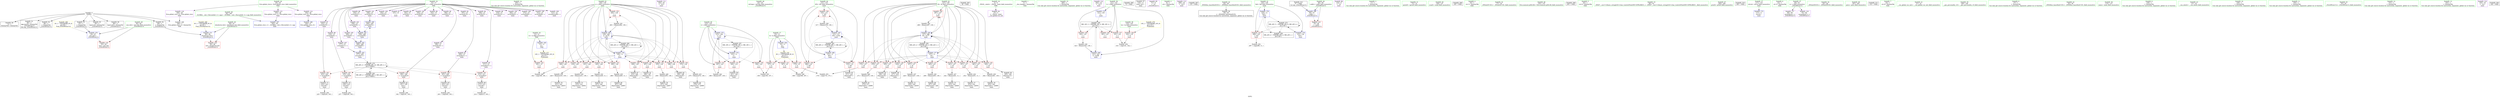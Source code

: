 digraph "SVFG" {
	label="SVFG";

	Node0x55f4d2083cb0 [shape=record,color=grey,label="{NodeID: 0\nNullPtr}"];
	Node0x55f4d2083cb0 -> Node0x55f4d2090b40[style=solid];
	Node0x55f4d2083cb0 -> Node0x55f4d2090c40[style=solid];
	Node0x55f4d2083cb0 -> Node0x55f4d2090d10[style=solid];
	Node0x55f4d2083cb0 -> Node0x55f4d2090de0[style=solid];
	Node0x55f4d2083cb0 -> Node0x55f4d2090eb0[style=solid];
	Node0x55f4d2083cb0 -> Node0x55f4d2090f80[style=solid];
	Node0x55f4d2083cb0 -> Node0x55f4d2091050[style=solid];
	Node0x55f4d2083cb0 -> Node0x55f4d2097ce0[style=solid];
	Node0x55f4d20986d0 [shape=record,color=blue,label="{NodeID: 180\n248\<--250\narrayidx53\<--\nmain\n}"];
	Node0x55f4d20986d0 -> Node0x55f4d20987a0[style=dashed];
	Node0x55f4d2090200 [shape=record,color=purple,label="{NodeID: 97\n222\<--15\narrayidx35\<--s\nmain\n}"];
	Node0x55f4d2090200 -> Node0x55f4d2097740[style=solid];
	Node0x55f4d2083a90 [shape=record,color=green,label="{NodeID: 14\n250\<--1\n\<--dummyObj\nCan only get source location for instruction, argument, global var or function.}"];
	Node0x55f4d20ae440 [shape=record,color=yellow,style=double,label="{NodeID: 277\n10V_1 = ENCHI(MR_10V_0)\npts\{14 \}\nFun[main]}"];
	Node0x55f4d20ae440 -> Node0x55f4d20956c0[style=dashed];
	Node0x55f4d208fd40 [shape=record,color=purple,label="{NodeID: 111\n164\<--20\n\<--.str.2\nmain\n}"];
	Node0x55f4d208e7b0 [shape=record,color=green,label="{NodeID: 28\n62\<--63\nref.tmp\<--ref.tmp_field_insensitive\n_Z3strB5cxx11i\n}"];
	Node0x55f4d2095930 [shape=record,color=red,label="{NodeID: 125\n94\<--66\nsel\<--ehselector.slot\n_Z3strB5cxx11i\n}"];
	Node0x55f4d208f3b0 [shape=record,color=green,label="{NodeID: 42\n127\<--128\ni6\<--i6_field_insensitive\nmain\n}"];
	Node0x55f4d208f3b0 -> Node0x55f4d2096080[style=solid];
	Node0x55f4d208f3b0 -> Node0x55f4d2096150[style=solid];
	Node0x55f4d208f3b0 -> Node0x55f4d2096220[style=solid];
	Node0x55f4d208f3b0 -> Node0x55f4d20962f0[style=solid];
	Node0x55f4d208f3b0 -> Node0x55f4d20963c0[style=solid];
	Node0x55f4d208f3b0 -> Node0x55f4d2096490[style=solid];
	Node0x55f4d208f3b0 -> Node0x55f4d2096560[style=solid];
	Node0x55f4d208f3b0 -> Node0x55f4d2096630[style=solid];
	Node0x55f4d208f3b0 -> Node0x55f4d2096700[style=solid];
	Node0x55f4d208f3b0 -> Node0x55f4d20967d0[style=solid];
	Node0x55f4d208f3b0 -> Node0x55f4d20968a0[style=solid];
	Node0x55f4d208f3b0 -> Node0x55f4d2098460[style=solid];
	Node0x55f4d208f3b0 -> Node0x55f4d2098ae0[style=solid];
	Node0x55f4d20bac00 [shape=record,color=black,label="{NodeID: 305\n38 = PHI()\n}"];
	Node0x55f4d2096490 [shape=record,color=red,label="{NodeID: 139\n227\<--127\n\<--i6\nmain\n}"];
	Node0x55f4d2096490 -> Node0x55f4d209ce10[style=solid];
	Node0x55f4d2091050 [shape=record,color=black,label="{NodeID: 56\n96\<--3\nlpad.val2\<--dummyVal\n_Z3strB5cxx11i\n}"];
	Node0x55f4d209cc90 [shape=record,color=grey,label="{NodeID: 236\n262 = Binary(261, 139, )\n}"];
	Node0x55f4d209cc90 -> Node0x55f4d2092330[style=solid];
	Node0x55f4d2096ff0 [shape=record,color=red,label="{NodeID: 153\n265\<--129\n\<--j\nmain\n}"];
	Node0x55f4d2096ff0 -> Node0x55f4d209cb10[style=solid];
	Node0x55f4d2091be0 [shape=record,color=black,label="{NodeID: 70\n221\<--220\nidxprom34\<--add33\nmain\n}"];
	Node0x55f4d2094730 [shape=record,color=grey,label="{NodeID: 250\n225 = cmp(224, 193, )\n}"];
	Node0x55f4d2097be0 [shape=record,color=blue,label="{NodeID: 167\n345\<--28\nllvm.global_ctors_1\<--_GLOBAL__sub_I_Burunduk1_0_1.cpp\nGlob }"];
	Node0x55f4d2092740 [shape=record,color=purple,label="{NodeID: 84\n37\<--4\n\<--_ZStL8__ioinit\n__cxx_global_var_init\n}"];
	Node0x55f4d2082810 [shape=record,color=green,label="{NodeID: 1\n7\<--1\n__dso_handle\<--dummyObj\nGlob }"];
	Node0x55f4d20987a0 [shape=record,color=blue,label="{NodeID: 181\n258\<--260\narrayidx59\<--\nmain\n}"];
	Node0x55f4d20987a0 -> Node0x55f4d2098870[style=dashed];
	Node0x55f4d20902d0 [shape=record,color=purple,label="{NodeID: 98\n230\<--15\narrayidx41\<--s\nmain\n}"];
	Node0x55f4d2083b60 [shape=record,color=green,label="{NodeID: 15\n260\<--1\n\<--dummyObj\nCan only get source location for instruction, argument, global var or function.}"];
	Node0x55f4d208fe10 [shape=record,color=purple,label="{NodeID: 112\n292\<--22\n\<--.str.3\nmain\n}"];
	Node0x55f4d208e840 [shape=record,color=green,label="{NodeID: 29\n64\<--65\nexn.slot\<--exn.slot_field_insensitive\n_Z3strB5cxx11i\n}"];
	Node0x55f4d208e840 -> Node0x55f4d2095860[style=solid];
	Node0x55f4d208e840 -> Node0x55f4d2097eb0[style=solid];
	Node0x55f4d2095a00 [shape=record,color=red,label="{NodeID: 126\n142\<--119\n\<--tn\nmain\n}"];
	Node0x55f4d2095a00 -> Node0x55f4d2094d30[style=solid];
	Node0x55f4d208f480 [shape=record,color=green,label="{NodeID: 43\n129\<--130\nj\<--j_field_insensitive\nmain\n}"];
	Node0x55f4d208f480 -> Node0x55f4d2096970[style=solid];
	Node0x55f4d208f480 -> Node0x55f4d2096a40[style=solid];
	Node0x55f4d208f480 -> Node0x55f4d2096b10[style=solid];
	Node0x55f4d208f480 -> Node0x55f4d2096be0[style=solid];
	Node0x55f4d208f480 -> Node0x55f4d2096cb0[style=solid];
	Node0x55f4d208f480 -> Node0x55f4d2096d80[style=solid];
	Node0x55f4d208f480 -> Node0x55f4d2096e50[style=solid];
	Node0x55f4d208f480 -> Node0x55f4d2096f20[style=solid];
	Node0x55f4d208f480 -> Node0x55f4d2096ff0[style=solid];
	Node0x55f4d208f480 -> Node0x55f4d20970c0[style=solid];
	Node0x55f4d208f480 -> Node0x55f4d2097190[style=solid];
	Node0x55f4d208f480 -> Node0x55f4d2098530[style=solid];
	Node0x55f4d208f480 -> Node0x55f4d2098a10[style=solid];
	Node0x55f4d20bad00 [shape=record,color=black,label="{NodeID: 306\n72 = PHI()\n}"];
	Node0x55f4d2096560 [shape=record,color=red,label="{NodeID: 140\n241\<--127\n\<--i6\nmain\n}"];
	Node0x55f4d2096560 -> Node0x55f4d209bf10[style=solid];
	Node0x55f4d2091120 [shape=record,color=black,label="{NodeID: 57\n116\<--11\nmain_ret\<--\nmain\n}"];
	Node0x55f4d209ce10 [shape=record,color=grey,label="{NodeID: 237\n228 = Binary(227, 139, )\n}"];
	Node0x55f4d209ce10 -> Node0x55f4d2091d80[style=solid];
	Node0x55f4d20970c0 [shape=record,color=red,label="{NodeID: 154\n274\<--129\n\<--j\nmain\n}"];
	Node0x55f4d20970c0 -> Node0x55f4d209c810[style=solid];
	Node0x55f4d2091cb0 [shape=record,color=black,label="{NodeID: 71\n224\<--223\nconv36\<--\nmain\n}"];
	Node0x55f4d2091cb0 -> Node0x55f4d2094730[style=solid];
	Node0x55f4d20948b0 [shape=record,color=grey,label="{NodeID: 251\n158 = cmp(156, 157, )\n}"];
	Node0x55f4d2097ce0 [shape=record,color=blue, style = dotted,label="{NodeID: 168\n346\<--3\nllvm.global_ctors_2\<--dummyVal\nGlob }"];
	Node0x55f4d2092810 [shape=record,color=purple,label="{NodeID: 85\n71\<--8\n\<--.str\n_Z3strB5cxx11i\n}"];
	Node0x55f4d2074c60 [shape=record,color=green,label="{NodeID: 2\n8\<--1\n.str\<--dummyObj\nGlob }"];
	Node0x55f4d2098870 [shape=record,color=blue,label="{NodeID: 182\n268\<--260\narrayidx65\<--\nmain\n}"];
	Node0x55f4d2098870 -> Node0x55f4d2098940[style=dashed];
	Node0x55f4d20903a0 [shape=record,color=purple,label="{NodeID: 99\n234\<--15\narrayidx44\<--s\nmain\n}"];
	Node0x55f4d20903a0 -> Node0x55f4d2097810[style=solid];
	Node0x55f4d2082990 [shape=record,color=green,label="{NodeID: 16\n4\<--6\n_ZStL8__ioinit\<--_ZStL8__ioinit_field_insensitive\nGlob }"];
	Node0x55f4d2082990 -> Node0x55f4d2092740[style=solid];
	Node0x55f4d20ae600 [shape=record,color=yellow,style=double,label="{NodeID: 279\n14V_1 = ENCHI(MR_14V_0)\npts\{120 \}\nFun[main]}"];
	Node0x55f4d20ae600 -> Node0x55f4d2095a00[style=dashed];
	Node0x55f4d208fee0 [shape=record,color=purple,label="{NodeID: 113\n299\<--24\n\<--.str.4\nmain\n}"];
	Node0x55f4d208e8d0 [shape=record,color=green,label="{NodeID: 30\n66\<--67\nehselector.slot\<--ehselector.slot_field_insensitive\n_Z3strB5cxx11i\n}"];
	Node0x55f4d208e8d0 -> Node0x55f4d2095930[style=solid];
	Node0x55f4d208e8d0 -> Node0x55f4d2097f80[style=solid];
	Node0x55f4d2095ad0 [shape=record,color=red,label="{NodeID: 127\n141\<--121\n\<--t\nmain\n}"];
	Node0x55f4d2095ad0 -> Node0x55f4d2094d30[style=solid];
	Node0x55f4d208f550 [shape=record,color=green,label="{NodeID: 44\n131\<--132\ni83\<--i83_field_insensitive\nmain\n}"];
	Node0x55f4d208f550 -> Node0x55f4d2097260[style=solid];
	Node0x55f4d208f550 -> Node0x55f4d2097330[style=solid];
	Node0x55f4d208f550 -> Node0x55f4d2097400[style=solid];
	Node0x55f4d208f550 -> Node0x55f4d2098bb0[style=solid];
	Node0x55f4d208f550 -> Node0x55f4d2098c80[style=solid];
	Node0x55f4d20bae00 [shape=record,color=black,label="{NodeID: 307\n135 = PHI()\n}"];
	Node0x55f4d2096630 [shape=record,color=red,label="{NodeID: 141\n251\<--127\n\<--i6\nmain\n}"];
	Node0x55f4d2096630 -> Node0x55f4d209c690[style=solid];
	Node0x55f4d20911f0 [shape=record,color=black,label="{NodeID: 58\n39\<--40\n\<--_ZNSt8ios_base4InitD1Ev\nCan only get source location for instruction, argument, global var or function.}"];
	Node0x55f4d209cf90 [shape=record,color=grey,label="{NodeID: 238\n323 = Binary(322, 139, )\n}"];
	Node0x55f4d209cf90 -> Node0x55f4d2098d50[style=solid];
	Node0x55f4d2097190 [shape=record,color=red,label="{NodeID: 155\n282\<--129\n\<--j\nmain\n}"];
	Node0x55f4d2097190 -> Node0x55f4d209d410[style=solid];
	Node0x55f4d2091d80 [shape=record,color=black,label="{NodeID: 72\n229\<--228\nidxprom40\<--add39\nmain\n}"];
	Node0x55f4d2094a30 [shape=record,color=grey,label="{NodeID: 252\n297 = cmp(296, 11, )\n}"];
	Node0x55f4d2097de0 [shape=record,color=blue,label="{NodeID: 169\n58\<--57\ni.addr\<--i\n_Z3strB5cxx11i\n}"];
	Node0x55f4d2097de0 -> Node0x55f4d2095790[style=dashed];
	Node0x55f4d20928e0 [shape=record,color=purple,label="{NodeID: 86\n134\<--8\n\<--.str\nmain\n}"];
	Node0x55f4d2083d40 [shape=record,color=green,label="{NodeID: 3\n11\<--1\n\<--dummyObj\nCan only get source location for instruction, argument, global var or function.}"];
	Node0x55f4d2098940 [shape=record,color=blue,label="{NodeID: 183\n277\<--250\narrayidx71\<--\nmain\n}"];
	Node0x55f4d2098940 -> Node0x55f4d20ad420[style=dashed];
	Node0x55f4d2090470 [shape=record,color=purple,label="{NodeID: 100\n244\<--15\narrayidx50\<--s\nmain\n}"];
	Node0x55f4d2082a60 [shape=record,color=green,label="{NodeID: 17\n10\<--12\nh\<--h_field_insensitive\nGlob }"];
	Node0x55f4d2082a60 -> Node0x55f4d2095450[style=solid];
	Node0x55f4d2082a60 -> Node0x55f4d2095520[style=solid];
	Node0x55f4d2082a60 -> Node0x55f4d20955f0[style=solid];
	Node0x55f4d2082a60 -> Node0x55f4d20978e0[style=solid];
	Node0x55f4d208ffb0 [shape=record,color=purple,label="{NodeID: 114\n344\<--26\nllvm.global_ctors_0\<--llvm.global_ctors\nGlob }"];
	Node0x55f4d208ffb0 -> Node0x55f4d2097ae0[style=solid];
	Node0x55f4d208e9a0 [shape=record,color=green,label="{NodeID: 31\n73\<--74\nsprintf\<--sprintf_field_insensitive\n}"];
	Node0x55f4d2095ba0 [shape=record,color=red,label="{NodeID: 128\n291\<--121\n\<--t\nmain\n}"];
	Node0x55f4d208f620 [shape=record,color=green,label="{NodeID: 45\n136\<--137\nscanf\<--scanf_field_insensitive\n}"];
	Node0x55f4d20baf00 [shape=record,color=black,label="{NodeID: 308\n165 = PHI()\n}"];
	Node0x55f4d2096700 [shape=record,color=red,label="{NodeID: 142\n261\<--127\n\<--i6\nmain\n}"];
	Node0x55f4d2096700 -> Node0x55f4d209cc90[style=solid];
	Node0x55f4d20912f0 [shape=record,color=black,label="{NodeID: 59\n161\<--160\nidxprom\<--\nmain\n}"];
	Node0x55f4d209d110 [shape=record,color=grey,label="{NodeID: 239\n232 = Binary(231, 139, )\n}"];
	Node0x55f4d209d110 -> Node0x55f4d2091e50[style=solid];
	Node0x55f4d2097260 [shape=record,color=red,label="{NodeID: 156\n306\<--131\n\<--i83\nmain\n}"];
	Node0x55f4d2097260 -> Node0x55f4d2094130[style=solid];
	Node0x55f4d2091e50 [shape=record,color=black,label="{NodeID: 73\n233\<--232\nidxprom43\<--add42\nmain\n}"];
	Node0x55f4d2094bb0 [shape=record,color=grey,label="{NodeID: 253\n176 = cmp(174, 175, )\n}"];
	Node0x55f4d2097eb0 [shape=record,color=blue,label="{NodeID: 170\n64\<--87\nexn.slot\<--\n_Z3strB5cxx11i\n}"];
	Node0x55f4d2097eb0 -> Node0x55f4d2095860[style=dashed];
	Node0x55f4d20929b0 [shape=record,color=purple,label="{NodeID: 87\n147\<--15\n\<--s\nmain\n}"];
	Node0x55f4d2083dd0 [shape=record,color=green,label="{NodeID: 4\n18\<--1\n.str.1\<--dummyObj\nGlob }"];
	Node0x55f4d2098a10 [shape=record,color=blue,label="{NodeID: 184\n129\<--283\nj\<--inc74\nmain\n}"];
	Node0x55f4d2098a10 -> Node0x55f4d2096970[style=dashed];
	Node0x55f4d2098a10 -> Node0x55f4d2096a40[style=dashed];
	Node0x55f4d2098a10 -> Node0x55f4d2096b10[style=dashed];
	Node0x55f4d2098a10 -> Node0x55f4d2096be0[style=dashed];
	Node0x55f4d2098a10 -> Node0x55f4d2096cb0[style=dashed];
	Node0x55f4d2098a10 -> Node0x55f4d2096d80[style=dashed];
	Node0x55f4d2098a10 -> Node0x55f4d2096e50[style=dashed];
	Node0x55f4d2098a10 -> Node0x55f4d2096f20[style=dashed];
	Node0x55f4d2098a10 -> Node0x55f4d2096ff0[style=dashed];
	Node0x55f4d2098a10 -> Node0x55f4d20970c0[style=dashed];
	Node0x55f4d2098a10 -> Node0x55f4d2097190[style=dashed];
	Node0x55f4d2098a10 -> Node0x55f4d2098530[style=dashed];
	Node0x55f4d2098a10 -> Node0x55f4d2098a10[style=dashed];
	Node0x55f4d2098a10 -> Node0x55f4d20a8920[style=dashed];
	Node0x55f4d2090540 [shape=record,color=purple,label="{NodeID: 101\n248\<--15\narrayidx53\<--s\nmain\n}"];
	Node0x55f4d2090540 -> Node0x55f4d20986d0[style=solid];
	Node0x55f4d2082b30 [shape=record,color=green,label="{NodeID: 18\n13\<--14\nw\<--w_field_insensitive\nGlob }"];
	Node0x55f4d2082b30 -> Node0x55f4d20956c0[style=solid];
	Node0x55f4d2082b30 -> Node0x55f4d20979e0[style=solid];
	Node0x55f4d2095120 [shape=record,color=purple,label="{NodeID: 115\n345\<--26\nllvm.global_ctors_1\<--llvm.global_ctors\nGlob }"];
	Node0x55f4d2095120 -> Node0x55f4d2097be0[style=solid];
	Node0x55f4d208eaa0 [shape=record,color=green,label="{NodeID: 32\n77\<--78\n_ZNSaIcEC1Ev\<--_ZNSaIcEC1Ev_field_insensitive\n}"];
	Node0x55f4d2095c70 [shape=record,color=red,label="{NodeID: 129\n322\<--121\n\<--t\nmain\n}"];
	Node0x55f4d2095c70 -> Node0x55f4d209cf90[style=solid];
	Node0x55f4d208f720 [shape=record,color=green,label="{NodeID: 46\n152\<--153\nllvm.memset.p0i8.i64\<--llvm.memset.p0i8.i64_field_insensitive\n}"];
	Node0x55f4d20bb000 [shape=record,color=black,label="{NodeID: 309\n293 = PHI()\n}"];
	Node0x55f4d20967d0 [shape=record,color=red,label="{NodeID: 143\n270\<--127\n\<--i6\nmain\n}"];
	Node0x55f4d20967d0 -> Node0x55f4d209d290[style=solid];
	Node0x55f4d20913c0 [shape=record,color=black,label="{NodeID: 60\n185\<--184\nidxprom13\<--\nmain\n}"];
	Node0x55f4d209d290 [shape=record,color=grey,label="{NodeID: 240\n271 = Binary(270, 139, )\n}"];
	Node0x55f4d209d290 -> Node0x55f4d20924d0[style=solid];
	Node0x55f4d2097330 [shape=record,color=red,label="{NodeID: 157\n310\<--131\n\<--i83\nmain\n}"];
	Node0x55f4d2097330 -> Node0x55f4d2092670[style=solid];
	Node0x55f4d2091f20 [shape=record,color=black,label="{NodeID: 74\n236\<--235\nconv45\<--\nmain\n}"];
	Node0x55f4d2091f20 -> Node0x55f4d209d890[style=solid];
	Node0x55f4d2094d30 [shape=record,color=grey,label="{NodeID: 254\n143 = cmp(141, 142, )\n}"];
	Node0x55f4d2097f80 [shape=record,color=blue,label="{NodeID: 171\n66\<--89\nehselector.slot\<--\n_Z3strB5cxx11i\n}"];
	Node0x55f4d2097f80 -> Node0x55f4d2095930[style=dashed];
	Node0x55f4d2092a80 [shape=record,color=purple,label="{NodeID: 88\n162\<--15\narrayidx\<--s\nmain\n}"];
	Node0x55f4d2082480 [shape=record,color=green,label="{NodeID: 5\n20\<--1\n.str.2\<--dummyObj\nGlob }"];
	Node0x55f4d2098ae0 [shape=record,color=blue,label="{NodeID: 185\n127\<--288\ni6\<--inc77\nmain\n}"];
	Node0x55f4d2098ae0 -> Node0x55f4d2096080[style=dashed];
	Node0x55f4d2098ae0 -> Node0x55f4d2096150[style=dashed];
	Node0x55f4d2098ae0 -> Node0x55f4d2096220[style=dashed];
	Node0x55f4d2098ae0 -> Node0x55f4d20962f0[style=dashed];
	Node0x55f4d2098ae0 -> Node0x55f4d20963c0[style=dashed];
	Node0x55f4d2098ae0 -> Node0x55f4d2096490[style=dashed];
	Node0x55f4d2098ae0 -> Node0x55f4d2096560[style=dashed];
	Node0x55f4d2098ae0 -> Node0x55f4d2096630[style=dashed];
	Node0x55f4d2098ae0 -> Node0x55f4d2096700[style=dashed];
	Node0x55f4d2098ae0 -> Node0x55f4d20967d0[style=dashed];
	Node0x55f4d2098ae0 -> Node0x55f4d20968a0[style=dashed];
	Node0x55f4d2098ae0 -> Node0x55f4d2098ae0[style=dashed];
	Node0x55f4d2098ae0 -> Node0x55f4d20a8420[style=dashed];
	Node0x55f4d2090610 [shape=record,color=purple,label="{NodeID: 102\n254\<--15\narrayidx56\<--s\nmain\n}"];
	Node0x55f4d2082c00 [shape=record,color=green,label="{NodeID: 19\n15\<--17\ns\<--s_field_insensitive\nGlob }"];
	Node0x55f4d2082c00 -> Node0x55f4d20929b0[style=solid];
	Node0x55f4d2082c00 -> Node0x55f4d2092a80[style=solid];
	Node0x55f4d2082c00 -> Node0x55f4d2092b50[style=solid];
	Node0x55f4d2082c00 -> Node0x55f4d2092c20[style=solid];
	Node0x55f4d2082c00 -> Node0x55f4d2092cf0[style=solid];
	Node0x55f4d2082c00 -> Node0x55f4d2092dc0[style=solid];
	Node0x55f4d2082c00 -> Node0x55f4d2092e90[style=solid];
	Node0x55f4d2082c00 -> Node0x55f4d2092f60[style=solid];
	Node0x55f4d2082c00 -> Node0x55f4d2093030[style=solid];
	Node0x55f4d2082c00 -> Node0x55f4d2090130[style=solid];
	Node0x55f4d2082c00 -> Node0x55f4d2090200[style=solid];
	Node0x55f4d2082c00 -> Node0x55f4d20902d0[style=solid];
	Node0x55f4d2082c00 -> Node0x55f4d20903a0[style=solid];
	Node0x55f4d2082c00 -> Node0x55f4d2090470[style=solid];
	Node0x55f4d2082c00 -> Node0x55f4d2090540[style=solid];
	Node0x55f4d2082c00 -> Node0x55f4d2090610[style=solid];
	Node0x55f4d2082c00 -> Node0x55f4d20906e0[style=solid];
	Node0x55f4d2082c00 -> Node0x55f4d20907b0[style=solid];
	Node0x55f4d2082c00 -> Node0x55f4d2090880[style=solid];
	Node0x55f4d2082c00 -> Node0x55f4d208f930[style=solid];
	Node0x55f4d2082c00 -> Node0x55f4d208fa00[style=solid];
	Node0x55f4d2082c00 -> Node0x55f4d208fad0[style=solid];
	Node0x55f4d2082c00 -> Node0x55f4d208fba0[style=solid];
	Node0x55f4d20951b0 [shape=record,color=purple,label="{NodeID: 116\n346\<--26\nllvm.global_ctors_2\<--llvm.global_ctors\nGlob }"];
	Node0x55f4d20951b0 -> Node0x55f4d2097ce0[style=solid];
	Node0x55f4d208eba0 [shape=record,color=green,label="{NodeID: 33\n80\<--81\n_ZNSt7__cxx1112basic_stringIcSt11char_traitsIcESaIcEEC1EPKcRKS3_\<--_ZNSt7__cxx1112basic_stringIcSt11char_traitsIcESaIcEEC1EPKcRKS3__field_insensitive\n}"];
	Node0x55f4d2095d40 [shape=record,color=red,label="{NodeID: 130\n156\<--123\n\<--i\nmain\n}"];
	Node0x55f4d2095d40 -> Node0x55f4d20948b0[style=solid];
	Node0x55f4d208f820 [shape=record,color=green,label="{NodeID: 47\n294\<--295\nprintf\<--printf_field_insensitive\n}"];
	Node0x55f4d20bb100 [shape=record,color=black,label="{NodeID: 310\n300 = PHI()\n}"];
	Node0x55f4d209bf10 [shape=record,color=grey,label="{NodeID: 227\n242 = Binary(241, 11, )\n}"];
	Node0x55f4d209bf10 -> Node0x55f4d2091ff0[style=solid];
	Node0x55f4d20968a0 [shape=record,color=red,label="{NodeID: 144\n287\<--127\n\<--i6\nmain\n}"];
	Node0x55f4d20968a0 -> Node0x55f4d209d710[style=solid];
	Node0x55f4d2091490 [shape=record,color=black,label="{NodeID: 61\n188\<--187\nidxprom15\<--\nmain\n}"];
	Node0x55f4d209d410 [shape=record,color=grey,label="{NodeID: 241\n283 = Binary(282, 139, )\n}"];
	Node0x55f4d209d410 -> Node0x55f4d2098a10[style=solid];
	Node0x55f4d2097400 [shape=record,color=red,label="{NodeID: 158\n316\<--131\n\<--i83\nmain\n}"];
	Node0x55f4d2097400 -> Node0x55f4d209c090[style=solid];
	Node0x55f4d2091ff0 [shape=record,color=black,label="{NodeID: 75\n243\<--242\nidxprom49\<--add48\nmain\n}"];
	Node0x55f4d2098050 [shape=record,color=blue,label="{NodeID: 172\n117\<--11\nretval\<--\nmain\n}"];
	Node0x55f4d2092b50 [shape=record,color=purple,label="{NodeID: 89\n163\<--15\narraydecay\<--s\nmain\n}"];
	Node0x55f4d2082510 [shape=record,color=green,label="{NodeID: 6\n22\<--1\n.str.3\<--dummyObj\nGlob }"];
	Node0x55f4d2098bb0 [shape=record,color=blue,label="{NodeID: 186\n131\<--11\ni83\<--\nmain\n}"];
	Node0x55f4d2098bb0 -> Node0x55f4d2097260[style=dashed];
	Node0x55f4d2098bb0 -> Node0x55f4d2097330[style=dashed];
	Node0x55f4d2098bb0 -> Node0x55f4d2097400[style=dashed];
	Node0x55f4d2098bb0 -> Node0x55f4d2098c80[style=dashed];
	Node0x55f4d2098bb0 -> Node0x55f4d20a8e20[style=dashed];
	Node0x55f4d20906e0 [shape=record,color=purple,label="{NodeID: 103\n258\<--15\narrayidx59\<--s\nmain\n}"];
	Node0x55f4d20906e0 -> Node0x55f4d20987a0[style=solid];
	Node0x55f4d2082cd0 [shape=record,color=green,label="{NodeID: 20\n26\<--30\nllvm.global_ctors\<--llvm.global_ctors_field_insensitive\nGlob }"];
	Node0x55f4d2082cd0 -> Node0x55f4d208ffb0[style=solid];
	Node0x55f4d2082cd0 -> Node0x55f4d2095120[style=solid];
	Node0x55f4d2082cd0 -> Node0x55f4d20951b0[style=solid];
	Node0x55f4d20952b0 [shape=record,color=purple,label="{NodeID: 117\n69\<--60\narraydecay\<--s\n_Z3strB5cxx11i\n}"];
	Node0x55f4d208eca0 [shape=record,color=green,label="{NodeID: 34\n83\<--84\n_ZNSaIcED1Ev\<--_ZNSaIcED1Ev_field_insensitive\n}"];
	Node0x55f4d2095e10 [shape=record,color=red,label="{NodeID: 131\n160\<--123\n\<--i\nmain\n}"];
	Node0x55f4d2095e10 -> Node0x55f4d20912f0[style=solid];
	Node0x55f4d2090940 [shape=record,color=green,label="{NodeID: 48\n301\<--302\nputs\<--puts_field_insensitive\n}"];
	Node0x55f4d20bb200 [shape=record,color=black,label="{NodeID: 311\n314 = PHI()\n}"];
	Node0x55f4d209c090 [shape=record,color=grey,label="{NodeID: 228\n317 = Binary(316, 139, )\n}"];
	Node0x55f4d209c090 -> Node0x55f4d2098c80[style=solid];
	Node0x55f4d2096970 [shape=record,color=red,label="{NodeID: 145\n180\<--129\n\<--j\nmain\n}"];
	Node0x55f4d2096970 -> Node0x55f4d2094430[style=solid];
	Node0x55f4d2091560 [shape=record,color=black,label="{NodeID: 62\n191\<--190\nconv\<--\nmain\n}"];
	Node0x55f4d2091560 -> Node0x55f4d20945b0[style=solid];
	Node0x55f4d209d590 [shape=record,color=grey,label="{NodeID: 242\n168 = Binary(167, 139, )\n}"];
	Node0x55f4d209d590 -> Node0x55f4d20982c0[style=solid];
	Node0x55f4d20974d0 [shape=record,color=red,label="{NodeID: 159\n190\<--189\n\<--arrayidx16\nmain\n}"];
	Node0x55f4d20974d0 -> Node0x55f4d2091560[style=solid];
	Node0x55f4d20920c0 [shape=record,color=black,label="{NodeID: 76\n247\<--246\nidxprom52\<--add51\nmain\n}"];
	Node0x55f4d20a7520 [shape=record,color=black,label="{NodeID: 256\nMR_16V_3 = PHI(MR_16V_4, MR_16V_2, )\npts\{122 \}\n}"];
	Node0x55f4d20a7520 -> Node0x55f4d2095ad0[style=dashed];
	Node0x55f4d20a7520 -> Node0x55f4d2095ba0[style=dashed];
	Node0x55f4d20a7520 -> Node0x55f4d2095c70[style=dashed];
	Node0x55f4d20a7520 -> Node0x55f4d2098d50[style=dashed];
	Node0x55f4d2098120 [shape=record,color=blue,label="{NodeID: 173\n121\<--139\nt\<--\nmain\n}"];
	Node0x55f4d2098120 -> Node0x55f4d20a7520[style=dashed];
	Node0x55f4d2092c20 [shape=record,color=purple,label="{NodeID: 90\n186\<--15\narrayidx14\<--s\nmain\n}"];
	Node0x55f4d20825a0 [shape=record,color=green,label="{NodeID: 7\n24\<--1\n.str.4\<--dummyObj\nGlob }"];
	Node0x55f4d2098c80 [shape=record,color=blue,label="{NodeID: 187\n131\<--317\ni83\<--inc92\nmain\n}"];
	Node0x55f4d2098c80 -> Node0x55f4d2097260[style=dashed];
	Node0x55f4d2098c80 -> Node0x55f4d2097330[style=dashed];
	Node0x55f4d2098c80 -> Node0x55f4d2097400[style=dashed];
	Node0x55f4d2098c80 -> Node0x55f4d2098c80[style=dashed];
	Node0x55f4d2098c80 -> Node0x55f4d20a8e20[style=dashed];
	Node0x55f4d20907b0 [shape=record,color=purple,label="{NodeID: 104\n264\<--15\narrayidx62\<--s\nmain\n}"];
	Node0x55f4d2082da0 [shape=record,color=green,label="{NodeID: 21\n31\<--32\n__cxx_global_var_init\<--__cxx_global_var_init_field_insensitive\n}"];
	Node0x55f4d2095380 [shape=record,color=purple,label="{NodeID: 118\n75\<--60\narraydecay1\<--s\n_Z3strB5cxx11i\n}"];
	Node0x55f4d208eda0 [shape=record,color=green,label="{NodeID: 35\n108\<--109\n__gxx_personality_v0\<--__gxx_personality_v0_field_insensitive\n}"];
	Node0x55f4d2095ee0 [shape=record,color=red,label="{NodeID: 132\n167\<--123\n\<--i\nmain\n}"];
	Node0x55f4d2095ee0 -> Node0x55f4d209d590[style=solid];
	Node0x55f4d2090a40 [shape=record,color=green,label="{NodeID: 49\n28\<--340\n_GLOBAL__sub_I_Burunduk1_0_1.cpp\<--_GLOBAL__sub_I_Burunduk1_0_1.cpp_field_insensitive\n}"];
	Node0x55f4d2090a40 -> Node0x55f4d2097be0[style=solid];
	Node0x55f4d20bb300 [shape=record,color=black,label="{NodeID: 312\n57 = PHI()\n1st arg _Z3strB5cxx11i }"];
	Node0x55f4d20bb300 -> Node0x55f4d2097de0[style=solid];
	Node0x55f4d209c210 [shape=record,color=grey,label="{NodeID: 229\n256 = Binary(255, 139, )\n}"];
	Node0x55f4d209c210 -> Node0x55f4d2092260[style=solid];
	Node0x55f4d2096a40 [shape=record,color=red,label="{NodeID: 146\n187\<--129\n\<--j\nmain\n}"];
	Node0x55f4d2096a40 -> Node0x55f4d2091490[style=solid];
	Node0x55f4d2091630 [shape=record,color=black,label="{NodeID: 63\n196\<--195\nidxprom18\<--\nmain\n}"];
	Node0x55f4d209d710 [shape=record,color=grey,label="{NodeID: 243\n288 = Binary(287, 139, )\n}"];
	Node0x55f4d209d710 -> Node0x55f4d2098ae0[style=solid];
	Node0x55f4d20975a0 [shape=record,color=red,label="{NodeID: 160\n201\<--200\n\<--arrayidx21\nmain\n}"];
	Node0x55f4d20975a0 -> Node0x55f4d20917d0[style=solid];
	Node0x55f4d2092190 [shape=record,color=black,label="{NodeID: 77\n253\<--252\nidxprom55\<--add54\nmain\n}"];
	Node0x55f4d20a7a20 [shape=record,color=black,label="{NodeID: 257\nMR_18V_2 = PHI(MR_18V_4, MR_18V_1, )\npts\{124 \}\n}"];
	Node0x55f4d20a7a20 -> Node0x55f4d20981f0[style=dashed];
	Node0x55f4d20981f0 [shape=record,color=blue,label="{NodeID: 174\n123\<--11\ni\<--\nmain\n}"];
	Node0x55f4d20981f0 -> Node0x55f4d2095d40[style=dashed];
	Node0x55f4d20981f0 -> Node0x55f4d2095e10[style=dashed];
	Node0x55f4d20981f0 -> Node0x55f4d2095ee0[style=dashed];
	Node0x55f4d20981f0 -> Node0x55f4d20982c0[style=dashed];
	Node0x55f4d20981f0 -> Node0x55f4d20a7a20[style=dashed];
	Node0x55f4d2092cf0 [shape=record,color=purple,label="{NodeID: 91\n189\<--15\narrayidx16\<--s\nmain\n}"];
	Node0x55f4d2092cf0 -> Node0x55f4d20974d0[style=solid];
	Node0x55f4d20834c0 [shape=record,color=green,label="{NodeID: 8\n27\<--1\n\<--dummyObj\nCan only get source location for instruction, argument, global var or function.}"];
	Node0x55f4d2098d50 [shape=record,color=blue,label="{NodeID: 188\n121\<--323\nt\<--inc96\nmain\n}"];
	Node0x55f4d2098d50 -> Node0x55f4d20a7520[style=dashed];
	Node0x55f4d2090880 [shape=record,color=purple,label="{NodeID: 105\n268\<--15\narrayidx65\<--s\nmain\n}"];
	Node0x55f4d2090880 -> Node0x55f4d2098870[style=solid];
	Node0x55f4d2082e70 [shape=record,color=green,label="{NodeID: 22\n35\<--36\n_ZNSt8ios_base4InitC1Ev\<--_ZNSt8ios_base4InitC1Ev_field_insensitive\n}"];
	Node0x55f4d2095450 [shape=record,color=red,label="{NodeID: 119\n157\<--10\n\<--h\nmain\n}"];
	Node0x55f4d2095450 -> Node0x55f4d20948b0[style=solid];
	Node0x55f4d208eea0 [shape=record,color=green,label="{NodeID: 36\n114\<--115\nmain\<--main_field_insensitive\n}"];
	Node0x55f4d2095fb0 [shape=record,color=red,label="{NodeID: 133\n296\<--125\n\<--fail\nmain\n}"];
	Node0x55f4d2095fb0 -> Node0x55f4d2094a30[style=solid];
	Node0x55f4d2090b40 [shape=record,color=black,label="{NodeID: 50\n2\<--3\ndummyVal\<--dummyVal\n}"];
	Node0x55f4d209c390 [shape=record,color=grey,label="{NodeID: 230\n206 = Binary(205, 139, )\n}"];
	Node0x55f4d209c390 -> Node0x55f4d20918a0[style=solid];
	Node0x55f4d2096b10 [shape=record,color=red,label="{NodeID: 147\n198\<--129\n\<--j\nmain\n}"];
	Node0x55f4d2096b10 -> Node0x55f4d2091700[style=solid];
	Node0x55f4d2091700 [shape=record,color=black,label="{NodeID: 64\n199\<--198\nidxprom20\<--\nmain\n}"];
	Node0x55f4d209d890 [shape=record,color=grey,label="{NodeID: 244\n237 = cmp(236, 193, )\n}"];
	Node0x55f4d2097670 [shape=record,color=red,label="{NodeID: 161\n212\<--211\n\<--arrayidx27\nmain\n}"];
	Node0x55f4d2097670 -> Node0x55f4d2091a40[style=solid];
	Node0x55f4d2092260 [shape=record,color=black,label="{NodeID: 78\n257\<--256\nidxprom58\<--add57\nmain\n}"];
	Node0x55f4d20a7f20 [shape=record,color=black,label="{NodeID: 258\nMR_20V_2 = PHI(MR_20V_4, MR_20V_1, )\npts\{126 \}\n}"];
	Node0x55f4d20a7f20 -> Node0x55f4d2098390[style=dashed];
	Node0x55f4d20982c0 [shape=record,color=blue,label="{NodeID: 175\n123\<--168\ni\<--inc\nmain\n}"];
	Node0x55f4d20982c0 -> Node0x55f4d2095d40[style=dashed];
	Node0x55f4d20982c0 -> Node0x55f4d2095e10[style=dashed];
	Node0x55f4d20982c0 -> Node0x55f4d2095ee0[style=dashed];
	Node0x55f4d20982c0 -> Node0x55f4d20982c0[style=dashed];
	Node0x55f4d20982c0 -> Node0x55f4d20a7a20[style=dashed];
	Node0x55f4d2092dc0 [shape=record,color=purple,label="{NodeID: 92\n197\<--15\narrayidx19\<--s\nmain\n}"];
	Node0x55f4d2083550 [shape=record,color=green,label="{NodeID: 9\n139\<--1\n\<--dummyObj\nCan only get source location for instruction, argument, global var or function.}"];
	Node0x55f4d208f930 [shape=record,color=purple,label="{NodeID: 106\n273\<--15\narrayidx68\<--s\nmain\n}"];
	Node0x55f4d2082f40 [shape=record,color=green,label="{NodeID: 23\n41\<--42\n__cxa_atexit\<--__cxa_atexit_field_insensitive\n}"];
	Node0x55f4d2095520 [shape=record,color=red,label="{NodeID: 120\n175\<--10\n\<--h\nmain\n}"];
	Node0x55f4d2095520 -> Node0x55f4d2094bb0[style=solid];
	Node0x55f4d208efa0 [shape=record,color=green,label="{NodeID: 37\n117\<--118\nretval\<--retval_field_insensitive\nmain\n}"];
	Node0x55f4d208efa0 -> Node0x55f4d2098050[style=solid];
	Node0x55f4d2096080 [shape=record,color=red,label="{NodeID: 134\n174\<--127\n\<--i6\nmain\n}"];
	Node0x55f4d2096080 -> Node0x55f4d2094bb0[style=solid];
	Node0x55f4d2090c40 [shape=record,color=black,label="{NodeID: 51\n56\<--3\nagg.result\<--dummyVal\n_Z3strB5cxx11i\n0th arg _Z3strB5cxx11i }"];
	Node0x55f4d209c510 [shape=record,color=grey,label="{NodeID: 231\n246 = Binary(245, 11, )\n}"];
	Node0x55f4d209c510 -> Node0x55f4d20920c0[style=solid];
	Node0x55f4d2096be0 [shape=record,color=red,label="{NodeID: 148\n209\<--129\n\<--j\nmain\n}"];
	Node0x55f4d2096be0 -> Node0x55f4d2091970[style=solid];
	Node0x55f4d20917d0 [shape=record,color=black,label="{NodeID: 65\n202\<--201\nconv22\<--\nmain\n}"];
	Node0x55f4d20917d0 -> Node0x55f4d209da10[style=solid];
	Node0x55f4d209da10 [shape=record,color=grey,label="{NodeID: 245\n203 = cmp(202, 193, )\n}"];
	Node0x55f4d2097740 [shape=record,color=red,label="{NodeID: 162\n223\<--222\n\<--arrayidx35\nmain\n}"];
	Node0x55f4d2097740 -> Node0x55f4d2091cb0[style=solid];
	Node0x55f4d2092330 [shape=record,color=black,label="{NodeID: 79\n263\<--262\nidxprom61\<--add60\nmain\n}"];
	Node0x55f4d20a8420 [shape=record,color=black,label="{NodeID: 259\nMR_22V_2 = PHI(MR_22V_4, MR_22V_1, )\npts\{128 \}\n}"];
	Node0x55f4d20a8420 -> Node0x55f4d2098460[style=dashed];
	Node0x55f4d2098390 [shape=record,color=blue,label="{NodeID: 176\n125\<--11\nfail\<--\nmain\n}"];
	Node0x55f4d2098390 -> Node0x55f4d2095fb0[style=dashed];
	Node0x55f4d2098390 -> Node0x55f4d20a7f20[style=dashed];
	Node0x55f4d2098390 -> Node0x55f4d20aca20[style=dashed];
	Node0x55f4d2092e90 [shape=record,color=purple,label="{NodeID: 93\n200\<--15\narrayidx21\<--s\nmain\n}"];
	Node0x55f4d2092e90 -> Node0x55f4d20975a0[style=solid];
	Node0x55f4d2083620 [shape=record,color=green,label="{NodeID: 10\n149\<--1\n\<--dummyObj\nCan only get source location for instruction, argument, global var or function.}"];
	Node0x55f4d20aca20 [shape=record,color=black,label="{NodeID: 273\nMR_20V_5 = PHI(MR_20V_8, MR_20V_4, )\npts\{126 \}\n}"];
	Node0x55f4d20aca20 -> Node0x55f4d2095fb0[style=dashed];
	Node0x55f4d20aca20 -> Node0x55f4d2098600[style=dashed];
	Node0x55f4d20aca20 -> Node0x55f4d20a7f20[style=dashed];
	Node0x55f4d20aca20 -> Node0x55f4d20aca20[style=dashed];
	Node0x55f4d208fa00 [shape=record,color=purple,label="{NodeID: 107\n277\<--15\narrayidx71\<--s\nmain\n}"];
	Node0x55f4d208fa00 -> Node0x55f4d2098940[style=solid];
	Node0x55f4d2083010 [shape=record,color=green,label="{NodeID: 24\n40\<--46\n_ZNSt8ios_base4InitD1Ev\<--_ZNSt8ios_base4InitD1Ev_field_insensitive\n}"];
	Node0x55f4d2083010 -> Node0x55f4d20911f0[style=solid];
	Node0x55f4d20955f0 [shape=record,color=red,label="{NodeID: 121\n307\<--10\n\<--h\nmain\n}"];
	Node0x55f4d20955f0 -> Node0x55f4d2094130[style=solid];
	Node0x55f4d208f070 [shape=record,color=green,label="{NodeID: 38\n119\<--120\ntn\<--tn_field_insensitive\nmain\n}"];
	Node0x55f4d208f070 -> Node0x55f4d2095a00[style=solid];
	Node0x55f4d2096150 [shape=record,color=red,label="{NodeID: 135\n184\<--127\n\<--i6\nmain\n}"];
	Node0x55f4d2096150 -> Node0x55f4d20913c0[style=solid];
	Node0x55f4d2090d10 [shape=record,color=black,label="{NodeID: 52\n86\<--3\n\<--dummyVal\n_Z3strB5cxx11i\n}"];
	Node0x55f4d209c690 [shape=record,color=grey,label="{NodeID: 232\n252 = Binary(251, 11, )\n}"];
	Node0x55f4d209c690 -> Node0x55f4d2092190[style=solid];
	Node0x55f4d2096cb0 [shape=record,color=red,label="{NodeID: 149\n219\<--129\n\<--j\nmain\n}"];
	Node0x55f4d2096cb0 -> Node0x55f4d209c990[style=solid];
	Node0x55f4d20918a0 [shape=record,color=black,label="{NodeID: 66\n207\<--206\nidxprom24\<--add\nmain\n}"];
	Node0x55f4d2094130 [shape=record,color=grey,label="{NodeID: 246\n308 = cmp(306, 307, )\n}"];
	Node0x55f4d2097810 [shape=record,color=red,label="{NodeID: 163\n235\<--234\n\<--arrayidx44\nmain\n}"];
	Node0x55f4d2097810 -> Node0x55f4d2091f20[style=solid];
	Node0x55f4d2092400 [shape=record,color=black,label="{NodeID: 80\n267\<--266\nidxprom64\<--add63\nmain\n}"];
	Node0x55f4d20a8920 [shape=record,color=black,label="{NodeID: 260\nMR_24V_2 = PHI(MR_24V_3, MR_24V_1, )\npts\{130 \}\n}"];
	Node0x55f4d20a8920 -> Node0x55f4d2098530[style=dashed];
	Node0x55f4d20a8920 -> Node0x55f4d20a8920[style=dashed];
	Node0x55f4d2098460 [shape=record,color=blue,label="{NodeID: 177\n127\<--11\ni6\<--\nmain\n}"];
	Node0x55f4d2098460 -> Node0x55f4d2096080[style=dashed];
	Node0x55f4d2098460 -> Node0x55f4d2096150[style=dashed];
	Node0x55f4d2098460 -> Node0x55f4d2096220[style=dashed];
	Node0x55f4d2098460 -> Node0x55f4d20962f0[style=dashed];
	Node0x55f4d2098460 -> Node0x55f4d20963c0[style=dashed];
	Node0x55f4d2098460 -> Node0x55f4d2096490[style=dashed];
	Node0x55f4d2098460 -> Node0x55f4d2096560[style=dashed];
	Node0x55f4d2098460 -> Node0x55f4d2096630[style=dashed];
	Node0x55f4d2098460 -> Node0x55f4d2096700[style=dashed];
	Node0x55f4d2098460 -> Node0x55f4d20967d0[style=dashed];
	Node0x55f4d2098460 -> Node0x55f4d20968a0[style=dashed];
	Node0x55f4d2098460 -> Node0x55f4d2098ae0[style=dashed];
	Node0x55f4d2098460 -> Node0x55f4d20a8420[style=dashed];
	Node0x55f4d2092f60 [shape=record,color=purple,label="{NodeID: 94\n208\<--15\narrayidx25\<--s\nmain\n}"];
	Node0x55f4d2083820 [shape=record,color=green,label="{NodeID: 11\n150\<--1\n\<--dummyObj\nCan only get source location for instruction, argument, global var or function.}"];
	Node0x55f4d208fad0 [shape=record,color=purple,label="{NodeID: 108\n312\<--15\narrayidx88\<--s\nmain\n}"];
	Node0x55f4d208e600 [shape=record,color=green,label="{NodeID: 25\n53\<--54\n_Z3strB5cxx11i\<--_Z3strB5cxx11i_field_insensitive\n}"];
	Node0x55f4d20af620 [shape=record,color=yellow,style=double,label="{NodeID: 288\n4V_1 = ENCHI(MR_4V_0)\npts\{65 \}\nFun[_Z3strB5cxx11i]}"];
	Node0x55f4d20af620 -> Node0x55f4d2097eb0[style=dashed];
	Node0x55f4d20956c0 [shape=record,color=red,label="{NodeID: 122\n181\<--13\n\<--w\nmain\n}"];
	Node0x55f4d20956c0 -> Node0x55f4d2094430[style=solid];
	Node0x55f4d208f140 [shape=record,color=green,label="{NodeID: 39\n121\<--122\nt\<--t_field_insensitive\nmain\n}"];
	Node0x55f4d208f140 -> Node0x55f4d2095ad0[style=solid];
	Node0x55f4d208f140 -> Node0x55f4d2095ba0[style=solid];
	Node0x55f4d208f140 -> Node0x55f4d2095c70[style=solid];
	Node0x55f4d208f140 -> Node0x55f4d2098120[style=solid];
	Node0x55f4d208f140 -> Node0x55f4d2098d50[style=solid];
	Node0x55f4d2096220 [shape=record,color=red,label="{NodeID: 136\n195\<--127\n\<--i6\nmain\n}"];
	Node0x55f4d2096220 -> Node0x55f4d2091630[style=solid];
	Node0x55f4d2090de0 [shape=record,color=black,label="{NodeID: 53\n87\<--3\n\<--dummyVal\n_Z3strB5cxx11i\n}"];
	Node0x55f4d2090de0 -> Node0x55f4d2097eb0[style=solid];
	Node0x55f4d209c810 [shape=record,color=grey,label="{NodeID: 233\n275 = Binary(274, 139, )\n}"];
	Node0x55f4d209c810 -> Node0x55f4d20925a0[style=solid];
	Node0x55f4d2096d80 [shape=record,color=red,label="{NodeID: 150\n231\<--129\n\<--j\nmain\n}"];
	Node0x55f4d2096d80 -> Node0x55f4d209d110[style=solid];
	Node0x55f4d2091970 [shape=record,color=black,label="{NodeID: 67\n210\<--209\nidxprom26\<--\nmain\n}"];
	Node0x55f4d20942b0 [shape=record,color=grey,label="{NodeID: 247\n214 = cmp(213, 193, )\n}"];
	Node0x55f4d20978e0 [shape=record,color=blue,label="{NodeID: 164\n10\<--11\nh\<--\nGlob }"];
	Node0x55f4d20978e0 -> Node0x55f4d20ad920[style=dashed];
	Node0x55f4d20924d0 [shape=record,color=black,label="{NodeID: 81\n272\<--271\nidxprom67\<--add66\nmain\n}"];
	Node0x55f4d20a8e20 [shape=record,color=black,label="{NodeID: 261\nMR_26V_2 = PHI(MR_26V_3, MR_26V_1, )\npts\{132 \}\n}"];
	Node0x55f4d20a8e20 -> Node0x55f4d2098bb0[style=dashed];
	Node0x55f4d20a8e20 -> Node0x55f4d20a8e20[style=dashed];
	Node0x55f4d2098530 [shape=record,color=blue,label="{NodeID: 178\n129\<--11\nj\<--\nmain\n}"];
	Node0x55f4d2098530 -> Node0x55f4d2096970[style=dashed];
	Node0x55f4d2098530 -> Node0x55f4d2096a40[style=dashed];
	Node0x55f4d2098530 -> Node0x55f4d2096b10[style=dashed];
	Node0x55f4d2098530 -> Node0x55f4d2096be0[style=dashed];
	Node0x55f4d2098530 -> Node0x55f4d2096cb0[style=dashed];
	Node0x55f4d2098530 -> Node0x55f4d2096d80[style=dashed];
	Node0x55f4d2098530 -> Node0x55f4d2096e50[style=dashed];
	Node0x55f4d2098530 -> Node0x55f4d2096f20[style=dashed];
	Node0x55f4d2098530 -> Node0x55f4d2096ff0[style=dashed];
	Node0x55f4d2098530 -> Node0x55f4d20970c0[style=dashed];
	Node0x55f4d2098530 -> Node0x55f4d2097190[style=dashed];
	Node0x55f4d2098530 -> Node0x55f4d2098530[style=dashed];
	Node0x55f4d2098530 -> Node0x55f4d2098a10[style=dashed];
	Node0x55f4d2098530 -> Node0x55f4d20a8920[style=dashed];
	Node0x55f4d2093030 [shape=record,color=purple,label="{NodeID: 95\n211\<--15\narrayidx27\<--s\nmain\n}"];
	Node0x55f4d2093030 -> Node0x55f4d2097670[style=solid];
	Node0x55f4d20838f0 [shape=record,color=green,label="{NodeID: 12\n151\<--1\n\<--dummyObj\nCan only get source location for instruction, argument, global var or function.}"];
	Node0x55f4d20ad420 [shape=record,color=black,label="{NodeID: 275\nMR_28V_4 = PHI(MR_28V_10, MR_28V_3, )\npts\{170000 \}\n}"];
	Node0x55f4d20ad420 -> Node0x55f4d20974d0[style=dashed];
	Node0x55f4d20ad420 -> Node0x55f4d20975a0[style=dashed];
	Node0x55f4d20ad420 -> Node0x55f4d2097670[style=dashed];
	Node0x55f4d20ad420 -> Node0x55f4d2097740[style=dashed];
	Node0x55f4d20ad420 -> Node0x55f4d2097810[style=dashed];
	Node0x55f4d20ad420 -> Node0x55f4d20986d0[style=dashed];
	Node0x55f4d20ad420 -> Node0x55f4d20a9320[style=dashed];
	Node0x55f4d20ad420 -> Node0x55f4d20ad420[style=dashed];
	Node0x55f4d208fba0 [shape=record,color=purple,label="{NodeID: 109\n313\<--15\narraydecay89\<--s\nmain\n}"];
	Node0x55f4d208e690 [shape=record,color=green,label="{NodeID: 26\n58\<--59\ni.addr\<--i.addr_field_insensitive\n_Z3strB5cxx11i\n}"];
	Node0x55f4d208e690 -> Node0x55f4d2095790[style=solid];
	Node0x55f4d208e690 -> Node0x55f4d2097de0[style=solid];
	Node0x55f4d20af700 [shape=record,color=yellow,style=double,label="{NodeID: 289\n6V_1 = ENCHI(MR_6V_0)\npts\{67 \}\nFun[_Z3strB5cxx11i]}"];
	Node0x55f4d20af700 -> Node0x55f4d2097f80[style=dashed];
	Node0x55f4d2095790 [shape=record,color=red,label="{NodeID: 123\n70\<--58\n\<--i.addr\n_Z3strB5cxx11i\n}"];
	Node0x55f4d208f210 [shape=record,color=green,label="{NodeID: 40\n123\<--124\ni\<--i_field_insensitive\nmain\n}"];
	Node0x55f4d208f210 -> Node0x55f4d2095d40[style=solid];
	Node0x55f4d208f210 -> Node0x55f4d2095e10[style=solid];
	Node0x55f4d208f210 -> Node0x55f4d2095ee0[style=solid];
	Node0x55f4d208f210 -> Node0x55f4d20981f0[style=solid];
	Node0x55f4d208f210 -> Node0x55f4d20982c0[style=solid];
	Node0x55f4d20962f0 [shape=record,color=red,label="{NodeID: 137\n205\<--127\n\<--i6\nmain\n}"];
	Node0x55f4d20962f0 -> Node0x55f4d209c390[style=solid];
	Node0x55f4d2090eb0 [shape=record,color=black,label="{NodeID: 54\n89\<--3\n\<--dummyVal\n_Z3strB5cxx11i\n}"];
	Node0x55f4d2090eb0 -> Node0x55f4d2097f80[style=solid];
	Node0x55f4d209c990 [shape=record,color=grey,label="{NodeID: 234\n220 = Binary(219, 139, )\n}"];
	Node0x55f4d209c990 -> Node0x55f4d2091be0[style=solid];
	Node0x55f4d2096e50 [shape=record,color=red,label="{NodeID: 151\n245\<--129\n\<--j\nmain\n}"];
	Node0x55f4d2096e50 -> Node0x55f4d209c510[style=solid];
	Node0x55f4d2091a40 [shape=record,color=black,label="{NodeID: 68\n213\<--212\nconv28\<--\nmain\n}"];
	Node0x55f4d2091a40 -> Node0x55f4d20942b0[style=solid];
	Node0x55f4d2094430 [shape=record,color=grey,label="{NodeID: 248\n182 = cmp(180, 181, )\n}"];
	Node0x55f4d20979e0 [shape=record,color=blue,label="{NodeID: 165\n13\<--11\nw\<--\nGlob }"];
	Node0x55f4d20979e0 -> Node0x55f4d20ae440[style=dashed];
	Node0x55f4d20925a0 [shape=record,color=black,label="{NodeID: 82\n276\<--275\nidxprom70\<--add69\nmain\n}"];
	Node0x55f4d20a9320 [shape=record,color=black,label="{NodeID: 262\nMR_28V_2 = PHI(MR_28V_3, MR_28V_1, )\npts\{170000 \}\n}"];
	Node0x55f4d20a9320 -> Node0x55f4d20a9320[style=dashed];
	Node0x55f4d20a9320 -> Node0x55f4d20ad420[style=dashed];
	Node0x55f4d2098600 [shape=record,color=blue,label="{NodeID: 179\n125\<--139\nfail\<--\nmain\n}"];
	Node0x55f4d2098600 -> Node0x55f4d20aca20[style=dashed];
	Node0x55f4d2090130 [shape=record,color=purple,label="{NodeID: 96\n218\<--15\narrayidx32\<--s\nmain\n}"];
	Node0x55f4d20839c0 [shape=record,color=green,label="{NodeID: 13\n193\<--1\n\<--dummyObj\nCan only get source location for instruction, argument, global var or function.}"];
	Node0x55f4d20ad920 [shape=record,color=yellow,style=double,label="{NodeID: 276\n8V_1 = ENCHI(MR_8V_0)\npts\{12 \}\nFun[main]}"];
	Node0x55f4d20ad920 -> Node0x55f4d2095450[style=dashed];
	Node0x55f4d20ad920 -> Node0x55f4d2095520[style=dashed];
	Node0x55f4d20ad920 -> Node0x55f4d20955f0[style=dashed];
	Node0x55f4d208fc70 [shape=record,color=purple,label="{NodeID: 110\n145\<--18\n\<--.str.1\nmain\n}"];
	Node0x55f4d208e720 [shape=record,color=green,label="{NodeID: 27\n60\<--61\ns\<--s_field_insensitive\n_Z3strB5cxx11i\n}"];
	Node0x55f4d208e720 -> Node0x55f4d20952b0[style=solid];
	Node0x55f4d208e720 -> Node0x55f4d2095380[style=solid];
	Node0x55f4d2095860 [shape=record,color=red,label="{NodeID: 124\n93\<--64\nexn\<--exn.slot\n_Z3strB5cxx11i\n}"];
	Node0x55f4d208f2e0 [shape=record,color=green,label="{NodeID: 41\n125\<--126\nfail\<--fail_field_insensitive\nmain\n}"];
	Node0x55f4d208f2e0 -> Node0x55f4d2095fb0[style=solid];
	Node0x55f4d208f2e0 -> Node0x55f4d2098390[style=solid];
	Node0x55f4d208f2e0 -> Node0x55f4d2098600[style=solid];
	Node0x55f4d20bab00 [shape=record,color=black,label="{NodeID: 304\n146 = PHI()\n}"];
	Node0x55f4d20963c0 [shape=record,color=red,label="{NodeID: 138\n216\<--127\n\<--i6\nmain\n}"];
	Node0x55f4d20963c0 -> Node0x55f4d2091b10[style=solid];
	Node0x55f4d2090f80 [shape=record,color=black,label="{NodeID: 55\n95\<--3\nlpad.val\<--dummyVal\n_Z3strB5cxx11i\n}"];
	Node0x55f4d209cb10 [shape=record,color=grey,label="{NodeID: 235\n266 = Binary(265, 11, )\n}"];
	Node0x55f4d209cb10 -> Node0x55f4d2092400[style=solid];
	Node0x55f4d2096f20 [shape=record,color=red,label="{NodeID: 152\n255\<--129\n\<--j\nmain\n}"];
	Node0x55f4d2096f20 -> Node0x55f4d209c210[style=solid];
	Node0x55f4d2091b10 [shape=record,color=black,label="{NodeID: 69\n217\<--216\nidxprom31\<--\nmain\n}"];
	Node0x55f4d20945b0 [shape=record,color=grey,label="{NodeID: 249\n192 = cmp(191, 193, )\n}"];
	Node0x55f4d2097ae0 [shape=record,color=blue,label="{NodeID: 166\n344\<--27\nllvm.global_ctors_0\<--\nGlob }"];
	Node0x55f4d2092670 [shape=record,color=black,label="{NodeID: 83\n311\<--310\nidxprom87\<--\nmain\n}"];
}
